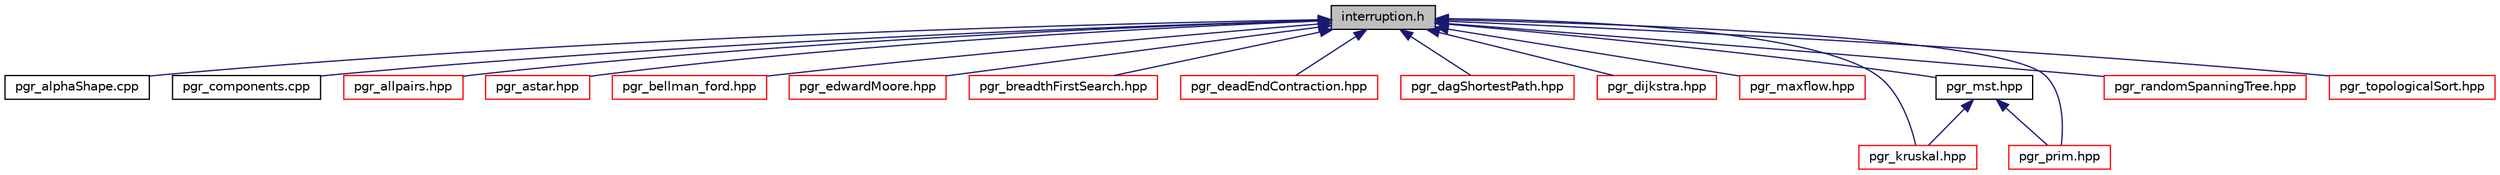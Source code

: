 digraph "interruption.h"
{
 // LATEX_PDF_SIZE
  edge [fontname="Helvetica",fontsize="10",labelfontname="Helvetica",labelfontsize="10"];
  node [fontname="Helvetica",fontsize="10",shape=record];
  Node1 [label="interruption.h",height=0.2,width=0.4,color="black", fillcolor="grey75", style="filled", fontcolor="black",tooltip=" "];
  Node1 -> Node2 [dir="back",color="midnightblue",fontsize="10",style="solid",fontname="Helvetica"];
  Node2 [label="pgr_alphaShape.cpp",height=0.2,width=0.4,color="black", fillcolor="white", style="filled",URL="$pgr__alphaShape_8cpp.html",tooltip=" "];
  Node1 -> Node3 [dir="back",color="midnightblue",fontsize="10",style="solid",fontname="Helvetica"];
  Node3 [label="pgr_components.cpp",height=0.2,width=0.4,color="black", fillcolor="white", style="filled",URL="$pgr__components_8cpp.html",tooltip=" "];
  Node1 -> Node4 [dir="back",color="midnightblue",fontsize="10",style="solid",fontname="Helvetica"];
  Node4 [label="pgr_allpairs.hpp",height=0.2,width=0.4,color="red", fillcolor="white", style="filled",URL="$pgr__allpairs_8hpp.html",tooltip=" "];
  Node1 -> Node7 [dir="back",color="midnightblue",fontsize="10",style="solid",fontname="Helvetica"];
  Node7 [label="pgr_astar.hpp",height=0.2,width=0.4,color="red", fillcolor="white", style="filled",URL="$pgr__astar_8hpp.html",tooltip=" "];
  Node1 -> Node9 [dir="back",color="midnightblue",fontsize="10",style="solid",fontname="Helvetica"];
  Node9 [label="pgr_bellman_ford.hpp",height=0.2,width=0.4,color="red", fillcolor="white", style="filled",URL="$pgr__bellman__ford_8hpp.html",tooltip=" "];
  Node1 -> Node12 [dir="back",color="midnightblue",fontsize="10",style="solid",fontname="Helvetica"];
  Node12 [label="pgr_edwardMoore.hpp",height=0.2,width=0.4,color="red", fillcolor="white", style="filled",URL="$pgr__edwardMoore_8hpp.html",tooltip=" "];
  Node1 -> Node14 [dir="back",color="midnightblue",fontsize="10",style="solid",fontname="Helvetica"];
  Node14 [label="pgr_breadthFirstSearch.hpp",height=0.2,width=0.4,color="red", fillcolor="white", style="filled",URL="$pgr__breadthFirstSearch_8hpp.html",tooltip=" "];
  Node1 -> Node16 [dir="back",color="midnightblue",fontsize="10",style="solid",fontname="Helvetica"];
  Node16 [label="pgr_deadEndContraction.hpp",height=0.2,width=0.4,color="red", fillcolor="white", style="filled",URL="$pgr__deadEndContraction_8hpp.html",tooltip=" "];
  Node1 -> Node20 [dir="back",color="midnightblue",fontsize="10",style="solid",fontname="Helvetica"];
  Node20 [label="pgr_dagShortestPath.hpp",height=0.2,width=0.4,color="red", fillcolor="white", style="filled",URL="$pgr__dagShortestPath_8hpp.html",tooltip=" "];
  Node1 -> Node22 [dir="back",color="midnightblue",fontsize="10",style="solid",fontname="Helvetica"];
  Node22 [label="pgr_dijkstra.hpp",height=0.2,width=0.4,color="red", fillcolor="white", style="filled",URL="$pgr__dijkstra_8hpp.html",tooltip=" "];
  Node1 -> Node36 [dir="back",color="midnightblue",fontsize="10",style="solid",fontname="Helvetica"];
  Node36 [label="pgr_maxflow.hpp",height=0.2,width=0.4,color="red", fillcolor="white", style="filled",URL="$pgr__maxflow_8hpp.html",tooltip=" "];
  Node1 -> Node40 [dir="back",color="midnightblue",fontsize="10",style="solid",fontname="Helvetica"];
  Node40 [label="pgr_kruskal.hpp",height=0.2,width=0.4,color="red", fillcolor="white", style="filled",URL="$pgr__kruskal_8hpp.html",tooltip=" "];
  Node1 -> Node42 [dir="back",color="midnightblue",fontsize="10",style="solid",fontname="Helvetica"];
  Node42 [label="pgr_mst.hpp",height=0.2,width=0.4,color="black", fillcolor="white", style="filled",URL="$pgr__mst_8hpp.html",tooltip=" "];
  Node42 -> Node40 [dir="back",color="midnightblue",fontsize="10",style="solid",fontname="Helvetica"];
  Node42 -> Node43 [dir="back",color="midnightblue",fontsize="10",style="solid",fontname="Helvetica"];
  Node43 [label="pgr_prim.hpp",height=0.2,width=0.4,color="red", fillcolor="white", style="filled",URL="$pgr__prim_8hpp.html",tooltip=" "];
  Node1 -> Node43 [dir="back",color="midnightblue",fontsize="10",style="solid",fontname="Helvetica"];
  Node1 -> Node45 [dir="back",color="midnightblue",fontsize="10",style="solid",fontname="Helvetica"];
  Node45 [label="pgr_randomSpanningTree.hpp",height=0.2,width=0.4,color="red", fillcolor="white", style="filled",URL="$pgr__randomSpanningTree_8hpp.html",tooltip=" "];
  Node1 -> Node47 [dir="back",color="midnightblue",fontsize="10",style="solid",fontname="Helvetica"];
  Node47 [label="pgr_topologicalSort.hpp",height=0.2,width=0.4,color="red", fillcolor="white", style="filled",URL="$pgr__topologicalSort_8hpp.html",tooltip=" "];
}
